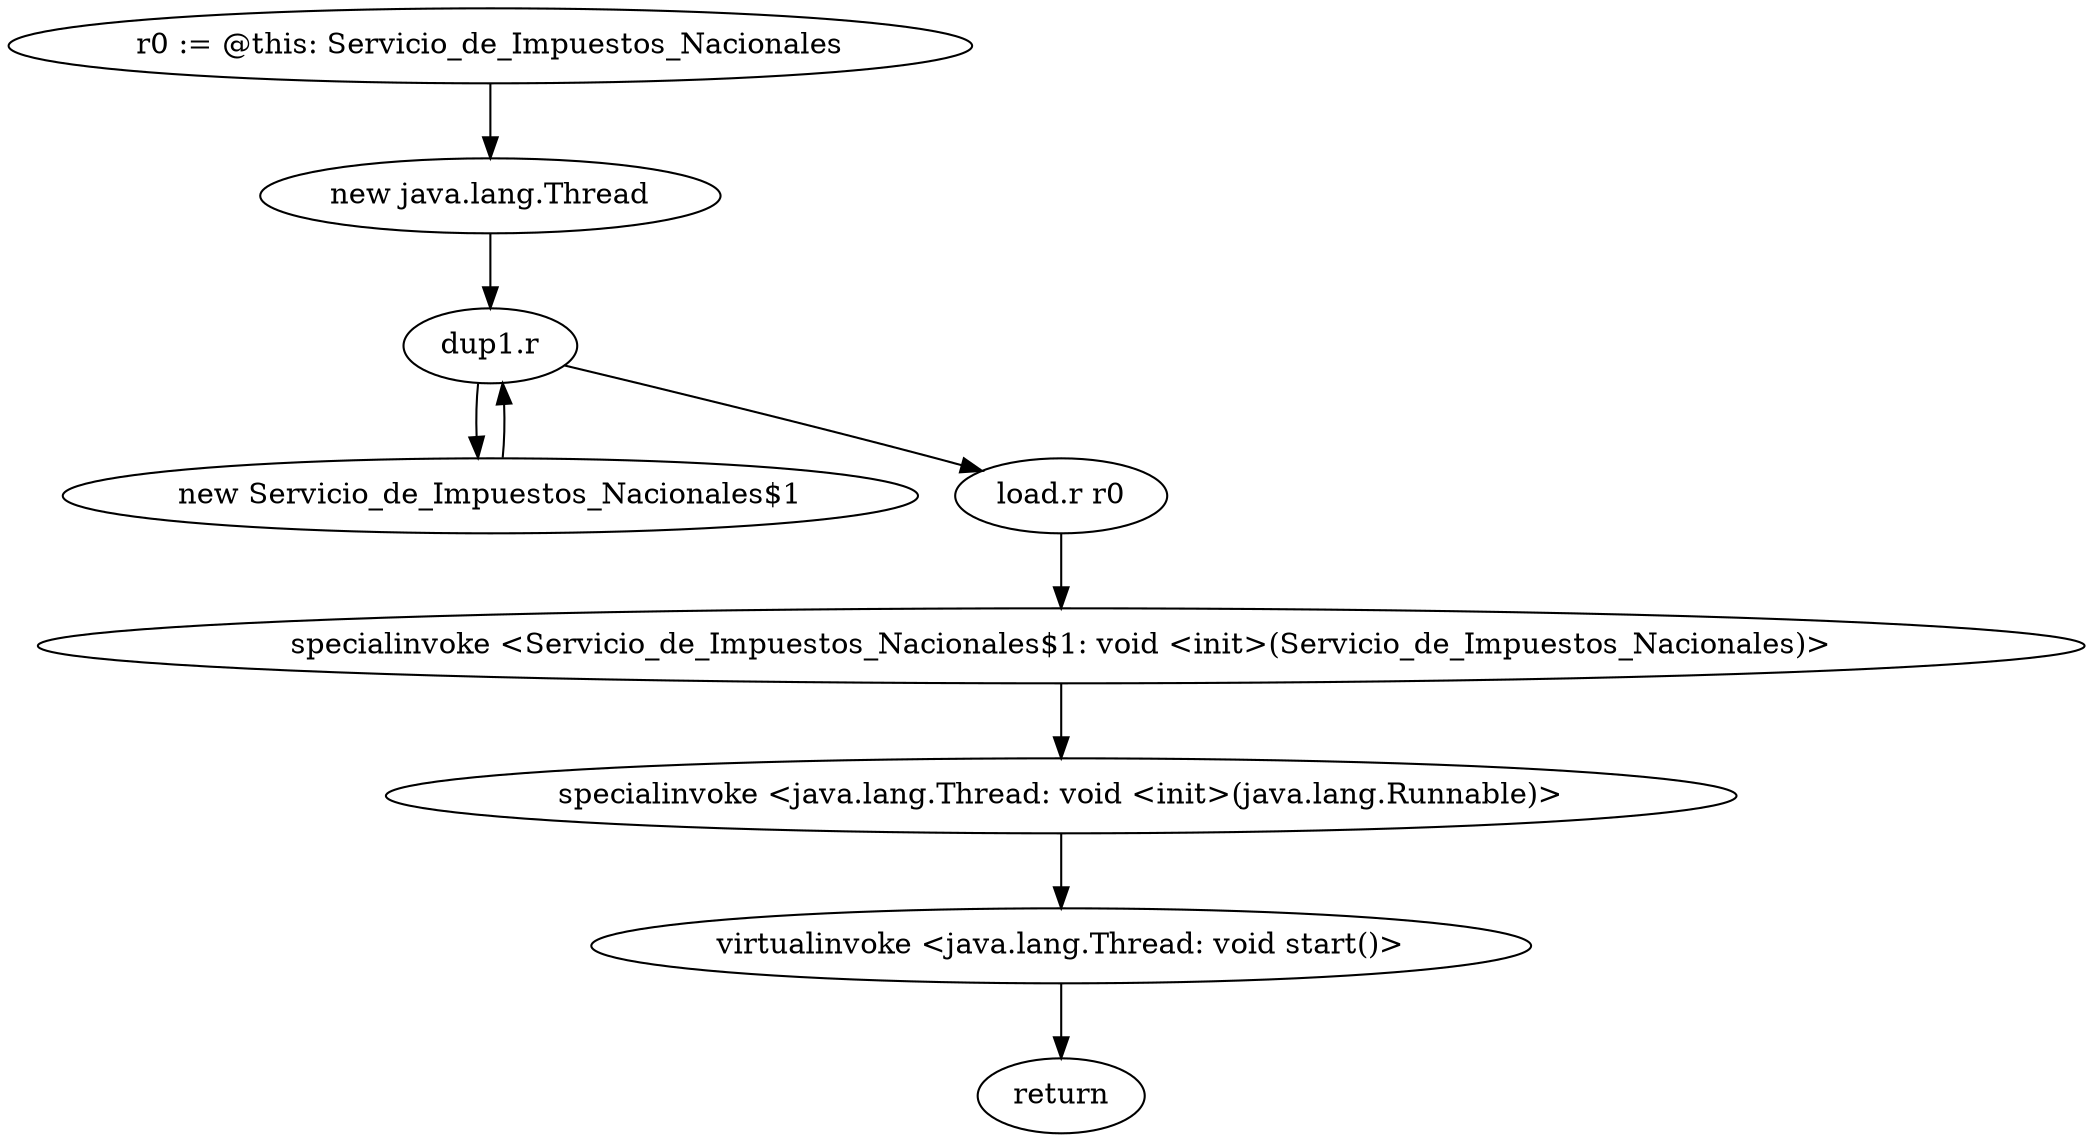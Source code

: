 digraph "" {
    "r0 := @this: Servicio_de_Impuestos_Nacionales"
    "new java.lang.Thread"
    "r0 := @this: Servicio_de_Impuestos_Nacionales"->"new java.lang.Thread";
    "dup1.r"
    "new java.lang.Thread"->"dup1.r";
    "new Servicio_de_Impuestos_Nacionales$1"
    "dup1.r"->"new Servicio_de_Impuestos_Nacionales$1";
    "new Servicio_de_Impuestos_Nacionales$1"->"dup1.r";
    "load.r r0"
    "dup1.r"->"load.r r0";
    "specialinvoke <Servicio_de_Impuestos_Nacionales$1: void <init>(Servicio_de_Impuestos_Nacionales)>"
    "load.r r0"->"specialinvoke <Servicio_de_Impuestos_Nacionales$1: void <init>(Servicio_de_Impuestos_Nacionales)>";
    "specialinvoke <java.lang.Thread: void <init>(java.lang.Runnable)>"
    "specialinvoke <Servicio_de_Impuestos_Nacionales$1: void <init>(Servicio_de_Impuestos_Nacionales)>"->"specialinvoke <java.lang.Thread: void <init>(java.lang.Runnable)>";
    "virtualinvoke <java.lang.Thread: void start()>"
    "specialinvoke <java.lang.Thread: void <init>(java.lang.Runnable)>"->"virtualinvoke <java.lang.Thread: void start()>";
    "return"
    "virtualinvoke <java.lang.Thread: void start()>"->"return";
}
